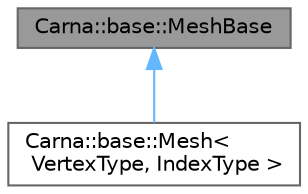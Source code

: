 digraph "Carna::base::MeshBase"
{
 // LATEX_PDF_SIZE
  bgcolor="transparent";
  edge [fontname=Helvetica,fontsize=10,labelfontname=Helvetica,labelfontsize=10];
  node [fontname=Helvetica,fontsize=10,shape=box,height=0.2,width=0.4];
  Node1 [id="Node000001",label="Carna::base::MeshBase",height=0.2,width=0.4,color="gray40", fillcolor="grey60", style="filled", fontcolor="black",tooltip="Format-independent abstract Mesh base class. Each mesh consists of a VertexBuffer,..."];
  Node1 -> Node2 [id="edge1_Node000001_Node000002",dir="back",color="steelblue1",style="solid",tooltip=" "];
  Node2 [id="Node000002",label="Carna::base::Mesh\<\l VertexType, IndexType \>",height=0.2,width=0.4,color="gray40", fillcolor="white", style="filled",URL="$classCarna_1_1base_1_1Mesh.html",tooltip="Implements MeshBase class for particular VertexType and IndexType."];
}
